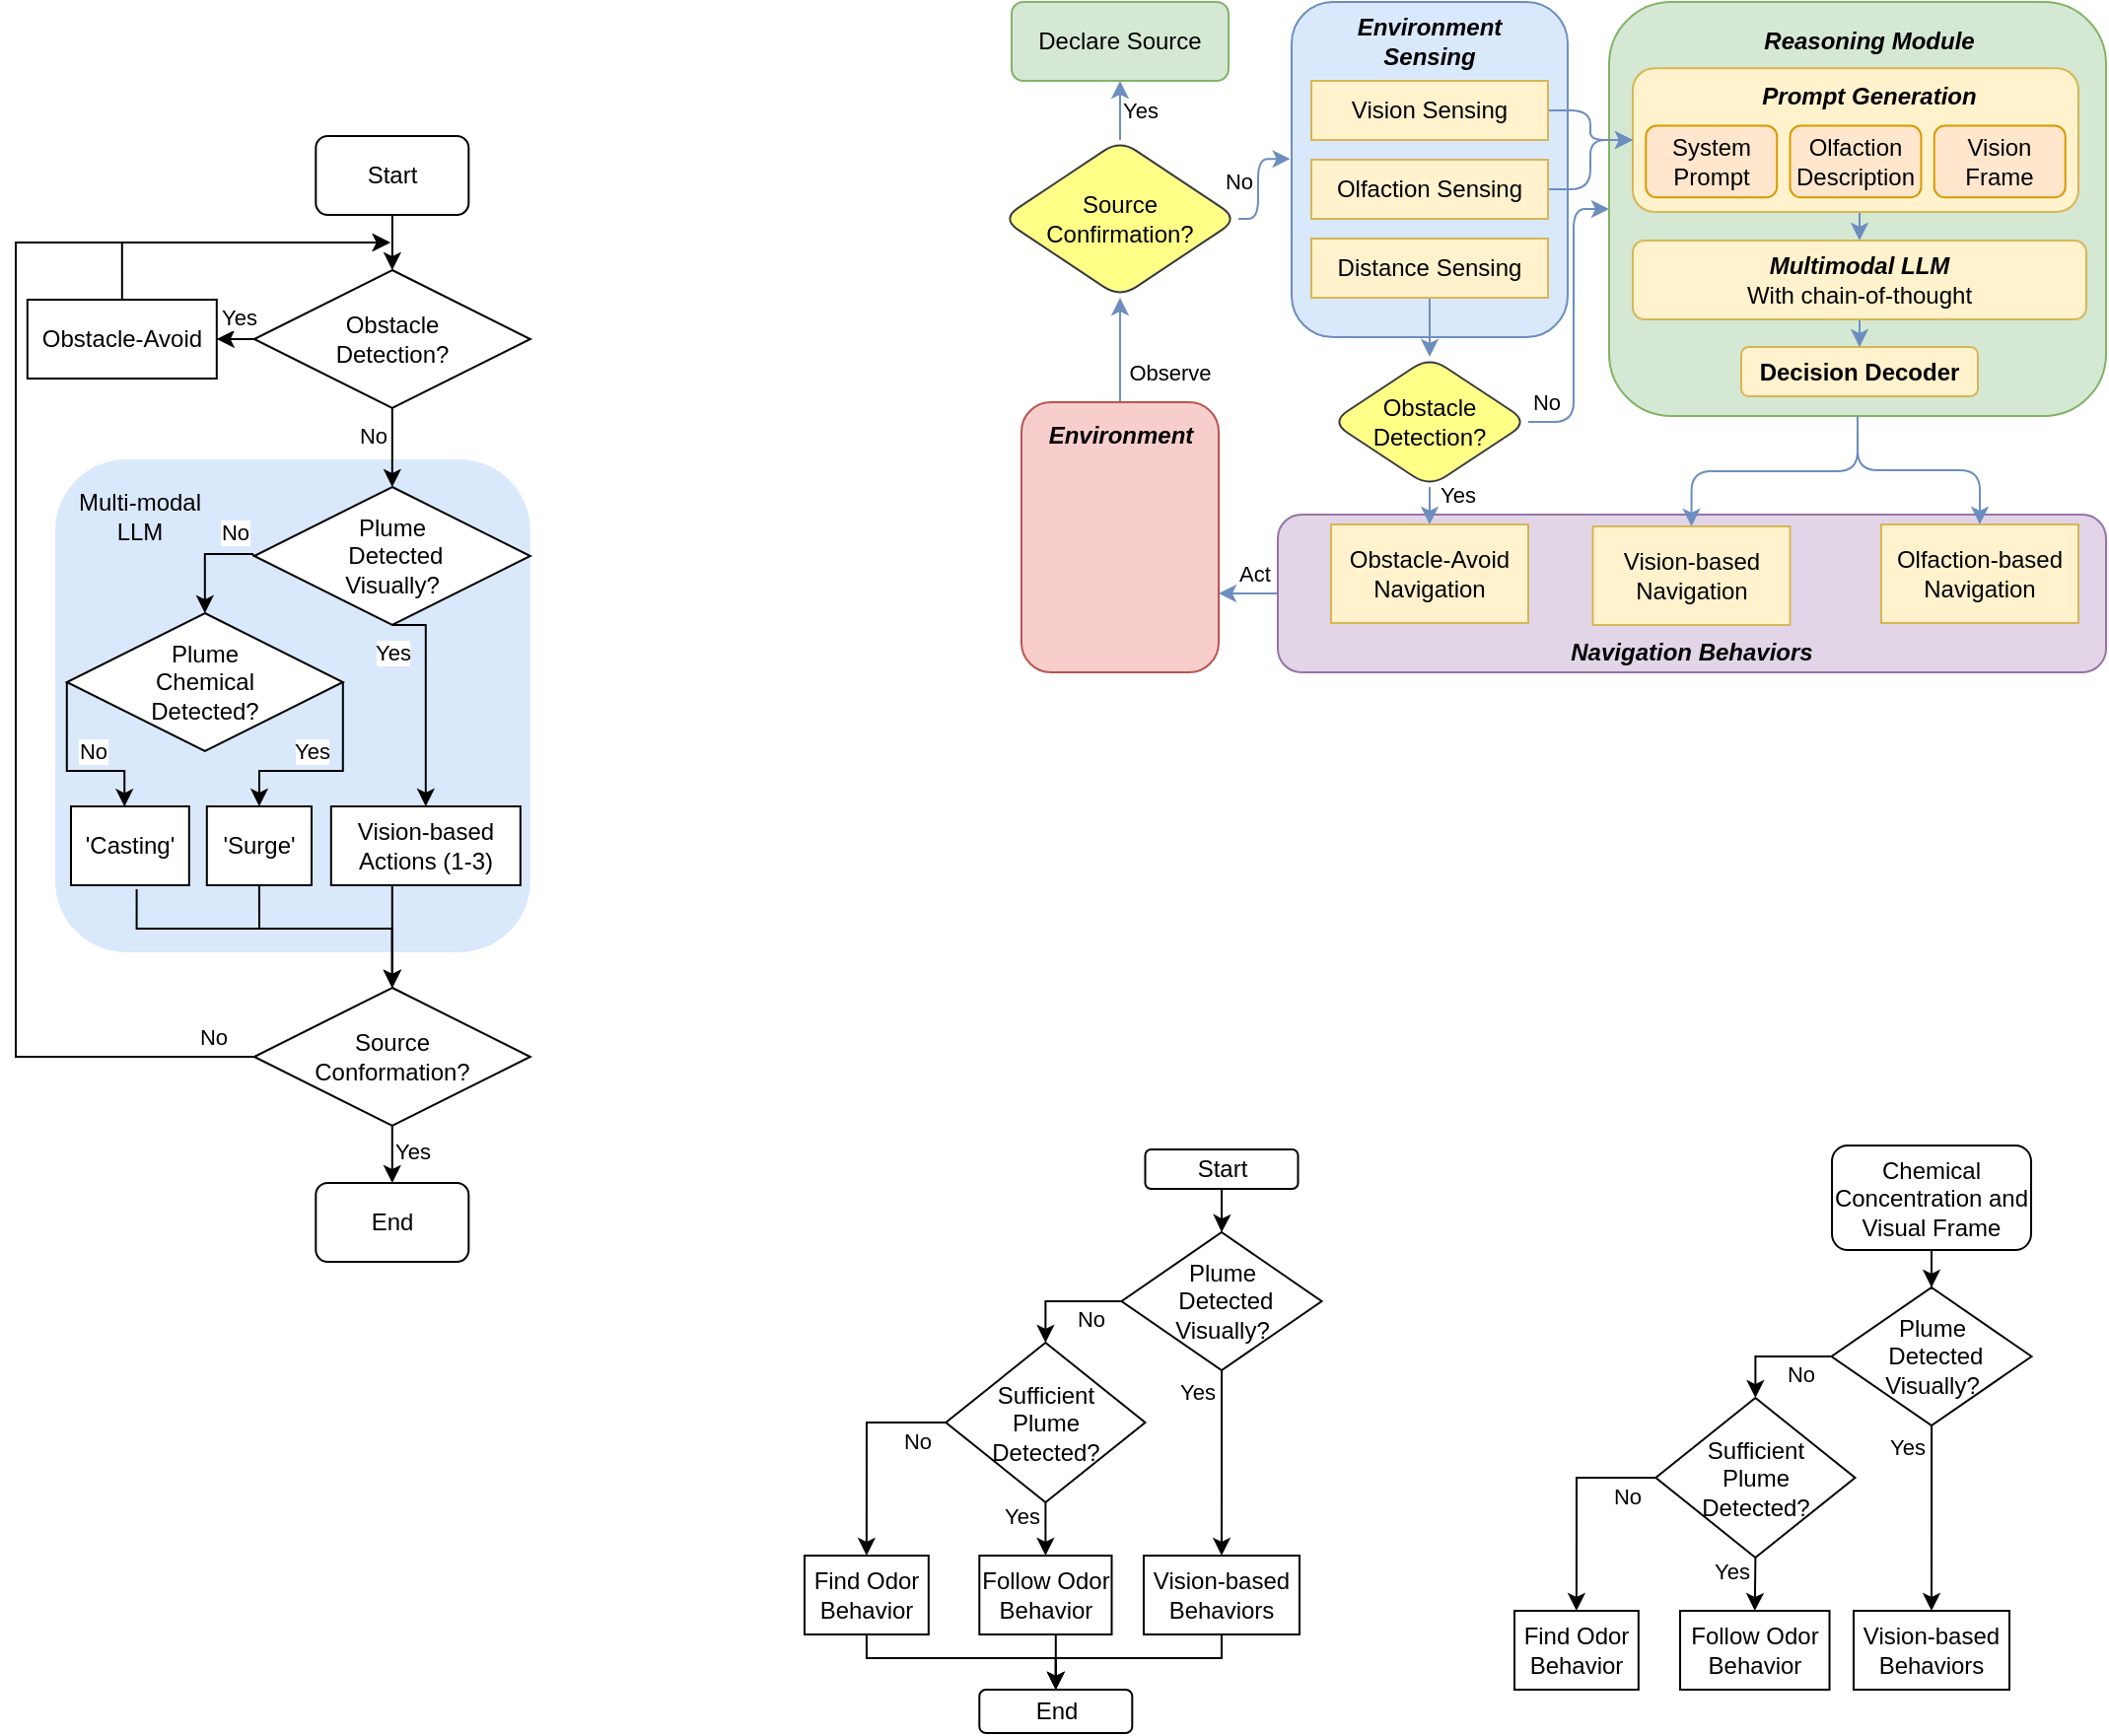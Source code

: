 <mxfile version="24.8.6">
  <diagram name="Page-1" id="6zGvOi3wNpnGUGQqcl95">
    <mxGraphModel dx="731" dy="2801" grid="1" gridSize="10" guides="1" tooltips="1" connect="1" arrows="1" fold="1" page="1" pageScale="1" pageWidth="1920" pageHeight="1200" math="0" shadow="0">
      <root>
        <mxCell id="0" />
        <mxCell id="1" parent="0" />
        <mxCell id="hn_gfa2BVQ2jHDe-1uTE-12" value="" style="rounded=1;whiteSpace=wrap;html=1;fillColor=#d5e8d4;strokeColor=#82b366;" parent="1" vertex="1">
          <mxGeometry x="1028" y="-2320" width="252" height="210" as="geometry" />
        </mxCell>
        <mxCell id="uL5L442wFs0M8TUxu72s-83" style="edgeStyle=orthogonalEdgeStyle;rounded=0;orthogonalLoop=1;jettySize=auto;html=1;fillColor=#dae8fc;strokeColor=#6c8ebf;" parent="1" source="uL5L442wFs0M8TUxu72s-75" edge="1">
          <mxGeometry relative="1" as="geometry">
            <Array as="points">
              <mxPoint x="830" y="-2020" />
            </Array>
            <mxPoint x="830" y="-2020" as="targetPoint" />
          </mxGeometry>
        </mxCell>
        <mxCell id="hn_gfa2BVQ2jHDe-1uTE-17" value="Act" style="edgeLabel;html=1;align=center;verticalAlign=middle;resizable=0;points=[];" parent="uL5L442wFs0M8TUxu72s-83" vertex="1" connectable="0">
          <mxGeometry x="-0.207" relative="1" as="geometry">
            <mxPoint y="-10" as="offset" />
          </mxGeometry>
        </mxCell>
        <mxCell id="uL5L442wFs0M8TUxu72s-75" value="" style="rounded=1;whiteSpace=wrap;html=1;fillColor=#e1d5e7;strokeColor=#9673a6;" parent="1" vertex="1">
          <mxGeometry x="860" y="-2060" width="420" height="80" as="geometry" />
        </mxCell>
        <mxCell id="uL5L442wFs0M8TUxu72s-1" value="" style="rounded=1;whiteSpace=wrap;html=1;fillColor=#dae8fc;strokeColor=none;" parent="1" vertex="1">
          <mxGeometry x="240" y="-2088" width="240.91" height="250" as="geometry" />
        </mxCell>
        <mxCell id="uL5L442wFs0M8TUxu72s-2" style="edgeStyle=orthogonalEdgeStyle;rounded=0;orthogonalLoop=1;jettySize=auto;html=1;entryX=0.5;entryY=0;entryDx=0;entryDy=0;" parent="1" source="uL5L442wFs0M8TUxu72s-3" target="uL5L442wFs0M8TUxu72s-8" edge="1">
          <mxGeometry relative="1" as="geometry">
            <mxPoint x="410.91" y="-2250" as="targetPoint" />
          </mxGeometry>
        </mxCell>
        <mxCell id="uL5L442wFs0M8TUxu72s-3" value="Start" style="rounded=1;whiteSpace=wrap;html=1;fontSize=12;glass=0;strokeWidth=1;shadow=0;" parent="1" vertex="1">
          <mxGeometry x="372.16" y="-2252" width="77.5" height="40" as="geometry" />
        </mxCell>
        <mxCell id="uL5L442wFs0M8TUxu72s-4" style="edgeStyle=orthogonalEdgeStyle;rounded=0;orthogonalLoop=1;jettySize=auto;html=1;entryX=0.5;entryY=0;entryDx=0;entryDy=0;" parent="1" source="uL5L442wFs0M8TUxu72s-8" target="uL5L442wFs0M8TUxu72s-13" edge="1">
          <mxGeometry relative="1" as="geometry" />
        </mxCell>
        <mxCell id="uL5L442wFs0M8TUxu72s-5" value="No" style="edgeLabel;html=1;align=center;verticalAlign=middle;resizable=0;points=[];" parent="uL5L442wFs0M8TUxu72s-4" vertex="1" connectable="0">
          <mxGeometry x="-0.225" y="-1" relative="1" as="geometry">
            <mxPoint x="-9" y="-2" as="offset" />
          </mxGeometry>
        </mxCell>
        <mxCell id="uL5L442wFs0M8TUxu72s-6" style="edgeStyle=orthogonalEdgeStyle;rounded=0;orthogonalLoop=1;jettySize=auto;html=1;entryX=1;entryY=0.5;entryDx=0;entryDy=0;" parent="1" source="uL5L442wFs0M8TUxu72s-8" target="uL5L442wFs0M8TUxu72s-24" edge="1">
          <mxGeometry relative="1" as="geometry" />
        </mxCell>
        <mxCell id="uL5L442wFs0M8TUxu72s-7" value="Yes" style="edgeLabel;html=1;align=center;verticalAlign=middle;resizable=0;points=[];" parent="uL5L442wFs0M8TUxu72s-6" vertex="1" connectable="0">
          <mxGeometry x="0.013" relative="1" as="geometry">
            <mxPoint x="1" y="-11" as="offset" />
          </mxGeometry>
        </mxCell>
        <mxCell id="uL5L442wFs0M8TUxu72s-8" value="Obstacle &lt;br&gt;Detection?" style="rhombus;whiteSpace=wrap;html=1;" parent="1" vertex="1">
          <mxGeometry x="340.91" y="-2184" width="140" height="70" as="geometry" />
        </mxCell>
        <mxCell id="uL5L442wFs0M8TUxu72s-9" style="edgeStyle=orthogonalEdgeStyle;rounded=0;orthogonalLoop=1;jettySize=auto;html=1;entryX=0.5;entryY=0;entryDx=0;entryDy=0;" parent="1" source="uL5L442wFs0M8TUxu72s-13" target="uL5L442wFs0M8TUxu72s-17" edge="1">
          <mxGeometry relative="1" as="geometry">
            <Array as="points">
              <mxPoint x="340" y="-2039" />
              <mxPoint x="316" y="-2040" />
            </Array>
          </mxGeometry>
        </mxCell>
        <mxCell id="uL5L442wFs0M8TUxu72s-10" value="No" style="edgeLabel;html=1;align=center;verticalAlign=middle;resizable=0;points=[];" parent="uL5L442wFs0M8TUxu72s-9" vertex="1" connectable="0">
          <mxGeometry x="-0.124" y="2" relative="1" as="geometry">
            <mxPoint x="13" y="-13" as="offset" />
          </mxGeometry>
        </mxCell>
        <mxCell id="uL5L442wFs0M8TUxu72s-11" style="edgeStyle=orthogonalEdgeStyle;rounded=0;orthogonalLoop=1;jettySize=auto;html=1;entryX=0.5;entryY=0;entryDx=0;entryDy=0;exitX=0.5;exitY=1;exitDx=0;exitDy=0;" parent="1" source="uL5L442wFs0M8TUxu72s-13" target="uL5L442wFs0M8TUxu72s-26" edge="1">
          <mxGeometry relative="1" as="geometry">
            <Array as="points">
              <mxPoint x="428" y="-2004" />
            </Array>
          </mxGeometry>
        </mxCell>
        <mxCell id="uL5L442wFs0M8TUxu72s-12" value="Yes" style="edgeLabel;html=1;align=center;verticalAlign=middle;resizable=0;points=[];" parent="uL5L442wFs0M8TUxu72s-11" vertex="1" connectable="0">
          <mxGeometry x="-0.42" y="6" relative="1" as="geometry">
            <mxPoint x="-23" y="-1" as="offset" />
          </mxGeometry>
        </mxCell>
        <mxCell id="uL5L442wFs0M8TUxu72s-13" value="Plume&lt;br&gt;&amp;nbsp;Detected&lt;br&gt;Visually?" style="rhombus;whiteSpace=wrap;html=1;" parent="1" vertex="1">
          <mxGeometry x="340.91" y="-2074" width="140" height="70" as="geometry" />
        </mxCell>
        <mxCell id="uL5L442wFs0M8TUxu72s-14" value="Yes" style="edgeStyle=orthogonalEdgeStyle;rounded=0;orthogonalLoop=1;jettySize=auto;html=1;entryX=0.5;entryY=0;entryDx=0;entryDy=0;exitX=1;exitY=0.5;exitDx=0;exitDy=0;" parent="1" source="uL5L442wFs0M8TUxu72s-17" target="uL5L442wFs0M8TUxu72s-28" edge="1">
          <mxGeometry x="0.155" y="-10" relative="1" as="geometry">
            <mxPoint as="offset" />
            <Array as="points">
              <mxPoint x="386" y="-1930" />
              <mxPoint x="344" y="-1930" />
            </Array>
          </mxGeometry>
        </mxCell>
        <mxCell id="uL5L442wFs0M8TUxu72s-17" value="Plume &lt;br&gt;Chemical&lt;br&gt;Detected?" style="rhombus;whiteSpace=wrap;html=1;" parent="1" vertex="1">
          <mxGeometry x="245.91" y="-2010" width="140" height="70" as="geometry" />
        </mxCell>
        <mxCell id="uL5L442wFs0M8TUxu72s-18" style="edgeStyle=orthogonalEdgeStyle;rounded=0;orthogonalLoop=1;jettySize=auto;html=1;entryX=0.5;entryY=0;entryDx=0;entryDy=0;" parent="1" source="uL5L442wFs0M8TUxu72s-22" target="uL5L442wFs0M8TUxu72s-31" edge="1">
          <mxGeometry relative="1" as="geometry">
            <mxPoint x="660.91" y="-1900" as="targetPoint" />
          </mxGeometry>
        </mxCell>
        <mxCell id="uL5L442wFs0M8TUxu72s-19" value="Yes" style="edgeLabel;html=1;align=center;verticalAlign=middle;resizable=0;points=[];" parent="uL5L442wFs0M8TUxu72s-18" vertex="1" connectable="0">
          <mxGeometry x="-0.344" relative="1" as="geometry">
            <mxPoint x="10" y="-4" as="offset" />
          </mxGeometry>
        </mxCell>
        <mxCell id="uL5L442wFs0M8TUxu72s-20" style="edgeStyle=orthogonalEdgeStyle;rounded=0;orthogonalLoop=1;jettySize=auto;html=1;exitX=0;exitY=0.5;exitDx=0;exitDy=0;" parent="1" source="uL5L442wFs0M8TUxu72s-22" edge="1">
          <mxGeometry relative="1" as="geometry">
            <Array as="points">
              <mxPoint x="220" y="-1785" />
              <mxPoint x="220" y="-2198" />
            </Array>
            <mxPoint x="250.91" y="-1785" as="sourcePoint" />
            <mxPoint x="409.91" y="-2198" as="targetPoint" />
          </mxGeometry>
        </mxCell>
        <mxCell id="uL5L442wFs0M8TUxu72s-21" value="No" style="edgeLabel;html=1;align=center;verticalAlign=middle;resizable=0;points=[];" parent="uL5L442wFs0M8TUxu72s-20" vertex="1" connectable="0">
          <mxGeometry x="-0.923" relative="1" as="geometry">
            <mxPoint x="7" y="-10" as="offset" />
          </mxGeometry>
        </mxCell>
        <mxCell id="uL5L442wFs0M8TUxu72s-22" value="Source&lt;br&gt;Conformation?" style="rhombus;whiteSpace=wrap;html=1;" parent="1" vertex="1">
          <mxGeometry x="340.91" y="-1820" width="140" height="70" as="geometry" />
        </mxCell>
        <mxCell id="uL5L442wFs0M8TUxu72s-23" style="edgeStyle=orthogonalEdgeStyle;rounded=0;orthogonalLoop=1;jettySize=auto;html=1;exitX=0.5;exitY=0;exitDx=0;exitDy=0;" parent="1" source="uL5L442wFs0M8TUxu72s-24" edge="1">
          <mxGeometry relative="1" as="geometry">
            <mxPoint x="409.91" y="-2198" as="targetPoint" />
            <Array as="points">
              <mxPoint x="274" y="-2198" />
            </Array>
            <mxPoint x="279.91" y="-2169" as="sourcePoint" />
          </mxGeometry>
        </mxCell>
        <mxCell id="uL5L442wFs0M8TUxu72s-24" value="Obstacle-Avoid" style="rounded=0;whiteSpace=wrap;html=1;" parent="1" vertex="1">
          <mxGeometry x="225.91" y="-2169" width="96" height="40" as="geometry" />
        </mxCell>
        <mxCell id="uL5L442wFs0M8TUxu72s-25" style="edgeStyle=orthogonalEdgeStyle;rounded=0;orthogonalLoop=1;jettySize=auto;html=1;exitX=0.5;exitY=1;exitDx=0;exitDy=0;entryX=0.5;entryY=0;entryDx=0;entryDy=0;" parent="1" source="uL5L442wFs0M8TUxu72s-26" target="uL5L442wFs0M8TUxu72s-22" edge="1">
          <mxGeometry relative="1" as="geometry">
            <Array as="points">
              <mxPoint x="410.91" y="-1850" />
              <mxPoint x="410.91" y="-1850" />
            </Array>
          </mxGeometry>
        </mxCell>
        <mxCell id="uL5L442wFs0M8TUxu72s-26" value="Vision-based Actions (1-3)" style="rounded=0;whiteSpace=wrap;html=1;" parent="1" vertex="1">
          <mxGeometry x="379.91" y="-1912" width="96" height="40" as="geometry" />
        </mxCell>
        <mxCell id="uL5L442wFs0M8TUxu72s-27" style="edgeStyle=orthogonalEdgeStyle;rounded=0;orthogonalLoop=1;jettySize=auto;html=1;entryX=0.5;entryY=0;entryDx=0;entryDy=0;exitX=0.5;exitY=1;exitDx=0;exitDy=0;" parent="1" source="uL5L442wFs0M8TUxu72s-28" target="uL5L442wFs0M8TUxu72s-22" edge="1">
          <mxGeometry relative="1" as="geometry">
            <Array as="points">
              <mxPoint x="344" y="-1850" />
              <mxPoint x="411" y="-1850" />
            </Array>
          </mxGeometry>
        </mxCell>
        <mxCell id="uL5L442wFs0M8TUxu72s-28" value="&#39;Surge&#39;" style="rounded=0;whiteSpace=wrap;html=1;" parent="1" vertex="1">
          <mxGeometry x="316.91" y="-1912" width="53.09" height="40" as="geometry" />
        </mxCell>
        <mxCell id="uL5L442wFs0M8TUxu72s-31" value="End" style="rounded=1;whiteSpace=wrap;html=1;fontSize=12;glass=0;strokeWidth=1;shadow=0;" parent="1" vertex="1">
          <mxGeometry x="372.16" y="-1721" width="77.5" height="40" as="geometry" />
        </mxCell>
        <mxCell id="uL5L442wFs0M8TUxu72s-32" value="Multi-modal&lt;div&gt;LLM&lt;/div&gt;" style="text;html=1;align=center;verticalAlign=middle;whiteSpace=wrap;rounded=0;" parent="1" vertex="1">
          <mxGeometry x="248" y="-2074" width="70" height="30" as="geometry" />
        </mxCell>
        <mxCell id="uL5L442wFs0M8TUxu72s-69" style="edgeStyle=orthogonalEdgeStyle;rounded=0;orthogonalLoop=1;jettySize=auto;html=1;entryX=0.5;entryY=1;entryDx=0;entryDy=0;fillColor=#dae8fc;strokeColor=#6c8ebf;" parent="1" source="uL5L442wFs0M8TUxu72s-33" target="uL5L442wFs0M8TUxu72s-68" edge="1">
          <mxGeometry relative="1" as="geometry" />
        </mxCell>
        <mxCell id="uL5L442wFs0M8TUxu72s-79" value="Observe" style="edgeLabel;html=1;align=center;verticalAlign=middle;resizable=0;points=[];" parent="uL5L442wFs0M8TUxu72s-69" vertex="1" connectable="0">
          <mxGeometry x="-0.149" y="-2" relative="1" as="geometry">
            <mxPoint x="23" y="7" as="offset" />
          </mxGeometry>
        </mxCell>
        <mxCell id="uL5L442wFs0M8TUxu72s-33" value="" style="rounded=1;whiteSpace=wrap;html=1;fillColor=#f8cecc;strokeColor=#b85450;fontStyle=1" parent="1" vertex="1">
          <mxGeometry x="730" y="-2117" width="100" height="137" as="geometry" />
        </mxCell>
        <mxCell id="uL5L442wFs0M8TUxu72s-47" style="edgeStyle=orthogonalEdgeStyle;rounded=0;orthogonalLoop=1;jettySize=auto;html=1;exitX=0.5;exitY=1;exitDx=0;exitDy=0;entryX=0.5;entryY=0;entryDx=0;entryDy=0;fillColor=#dae8fc;strokeColor=#6c8ebf;" parent="1" source="uL5L442wFs0M8TUxu72s-41" target="uL5L442wFs0M8TUxu72s-43" edge="1">
          <mxGeometry relative="1" as="geometry" />
        </mxCell>
        <mxCell id="uL5L442wFs0M8TUxu72s-72" value="Yes" style="edgeLabel;html=1;align=center;verticalAlign=middle;resizable=0;points=[];" parent="uL5L442wFs0M8TUxu72s-47" vertex="1" connectable="0">
          <mxGeometry x="-0.156" relative="1" as="geometry">
            <mxPoint x="14" y="-4" as="offset" />
          </mxGeometry>
        </mxCell>
        <mxCell id="uL5L442wFs0M8TUxu72s-73" style="edgeStyle=orthogonalEdgeStyle;rounded=1;orthogonalLoop=1;jettySize=auto;html=1;exitX=1;exitY=0.5;exitDx=0;exitDy=0;curved=0;fillColor=#dae8fc;strokeColor=#6c8ebf;entryX=0;entryY=0.5;entryDx=0;entryDy=0;" parent="1" source="uL5L442wFs0M8TUxu72s-41" target="hn_gfa2BVQ2jHDe-1uTE-12" edge="1">
          <mxGeometry relative="1" as="geometry">
            <mxPoint x="1070" y="-2070" as="sourcePoint" />
            <Array as="points">
              <mxPoint x="1010" y="-2107" />
              <mxPoint x="1010" y="-2215" />
            </Array>
            <mxPoint x="1020" y="-2130" as="targetPoint" />
          </mxGeometry>
        </mxCell>
        <mxCell id="uL5L442wFs0M8TUxu72s-74" value="No" style="edgeLabel;html=1;align=center;verticalAlign=middle;resizable=0;points=[];" parent="uL5L442wFs0M8TUxu72s-73" vertex="1" connectable="0">
          <mxGeometry x="-0.804" relative="1" as="geometry">
            <mxPoint x="-6" y="-10" as="offset" />
          </mxGeometry>
        </mxCell>
        <mxCell id="uL5L442wFs0M8TUxu72s-41" value="Obstacle&lt;div&gt;Detection?&lt;/div&gt;" style="rhombus;whiteSpace=wrap;html=1;fillColor=#ffff88;strokeColor=#36393d;rounded=1;" parent="1" vertex="1">
          <mxGeometry x="887" y="-2140" width="100" height="66" as="geometry" />
        </mxCell>
        <mxCell id="uL5L442wFs0M8TUxu72s-43" value="Obstacle-Avoid&lt;div&gt;Navigation&lt;/div&gt;" style="rounded=0;whiteSpace=wrap;html=1;fillColor=#fff2cc;strokeColor=#d6b656;" parent="1" vertex="1">
          <mxGeometry x="887" y="-2055" width="100" height="50" as="geometry" />
        </mxCell>
        <mxCell id="uL5L442wFs0M8TUxu72s-57" style="edgeStyle=orthogonalEdgeStyle;rounded=0;orthogonalLoop=1;jettySize=auto;html=1;entryX=0.5;entryY=0;entryDx=0;entryDy=0;fillColor=#dae8fc;strokeColor=#6c8ebf;exitX=0.5;exitY=1;exitDx=0;exitDy=0;" parent="1" source="hn_gfa2BVQ2jHDe-1uTE-5" target="uL5L442wFs0M8TUxu72s-55" edge="1">
          <mxGeometry relative="1" as="geometry">
            <mxPoint x="1116" y="-2235" as="sourcePoint" />
          </mxGeometry>
        </mxCell>
        <mxCell id="hn_gfa2BVQ2jHDe-1uTE-15" style="edgeStyle=orthogonalEdgeStyle;rounded=0;orthogonalLoop=1;jettySize=auto;html=1;entryX=0.5;entryY=0;entryDx=0;entryDy=0;fillColor=#dae8fc;strokeColor=#6c8ebf;" parent="1" source="uL5L442wFs0M8TUxu72s-55" target="uL5L442wFs0M8TUxu72s-58" edge="1">
          <mxGeometry relative="1" as="geometry" />
        </mxCell>
        <mxCell id="uL5L442wFs0M8TUxu72s-55" value="&lt;b&gt;&lt;i&gt;Multimodal LLM&lt;/i&gt;&lt;/b&gt;&lt;div&gt;With chain-of-thought&lt;/div&gt;" style="rounded=1;whiteSpace=wrap;html=1;fillColor=#fff2cc;strokeColor=#d6b656;" parent="1" vertex="1">
          <mxGeometry x="1040" y="-2199" width="230" height="40" as="geometry" />
        </mxCell>
        <mxCell id="uL5L442wFs0M8TUxu72s-88" style="edgeStyle=orthogonalEdgeStyle;rounded=1;orthogonalLoop=1;jettySize=auto;html=1;entryX=0.5;entryY=0;entryDx=0;entryDy=0;fillColor=#dae8fc;strokeColor=#6c8ebf;exitX=0.5;exitY=1;exitDx=0;exitDy=0;curved=0;" parent="1" source="hn_gfa2BVQ2jHDe-1uTE-12" target="uL5L442wFs0M8TUxu72s-62" edge="1">
          <mxGeometry relative="1" as="geometry">
            <Array as="points" />
            <mxPoint x="1200" y="-2100" as="sourcePoint" />
          </mxGeometry>
        </mxCell>
        <mxCell id="hn_gfa2BVQ2jHDe-1uTE-9" style="edgeStyle=orthogonalEdgeStyle;rounded=1;orthogonalLoop=1;jettySize=auto;html=1;entryX=0.5;entryY=0;entryDx=0;entryDy=0;fillColor=#dae8fc;strokeColor=#6c8ebf;exitX=0.5;exitY=1;exitDx=0;exitDy=0;curved=0;" parent="1" source="hn_gfa2BVQ2jHDe-1uTE-12" target="uL5L442wFs0M8TUxu72s-61" edge="1">
          <mxGeometry relative="1" as="geometry">
            <mxPoint x="1230" y="-2080" as="sourcePoint" />
          </mxGeometry>
        </mxCell>
        <mxCell id="uL5L442wFs0M8TUxu72s-58" value="Decision Decoder" style="rounded=1;whiteSpace=wrap;html=1;fontStyle=1;fillColor=#fff2cc;strokeColor=#d6b656;" parent="1" vertex="1">
          <mxGeometry x="1095" y="-2145" width="120" height="25" as="geometry" />
        </mxCell>
        <mxCell id="uL5L442wFs0M8TUxu72s-61" value="Vision-based&lt;div&gt;Navigation&lt;/div&gt;" style="rounded=0;whiteSpace=wrap;html=1;fillColor=#fff2cc;strokeColor=#d6b656;" parent="1" vertex="1">
          <mxGeometry x="1019.76" y="-2054" width="100" height="50" as="geometry" />
        </mxCell>
        <mxCell id="uL5L442wFs0M8TUxu72s-62" value="Olfaction-based&lt;div&gt;Navigation&lt;/div&gt;" style="rounded=0;whiteSpace=wrap;html=1;fillColor=#fff2cc;strokeColor=#d6b656;" parent="1" vertex="1">
          <mxGeometry x="1166" y="-2055" width="100" height="50" as="geometry" />
        </mxCell>
        <mxCell id="hn_gfa2BVQ2jHDe-1uTE-26" value="" style="edgeStyle=orthogonalEdgeStyle;rounded=0;orthogonalLoop=1;jettySize=auto;html=1;fillColor=#dae8fc;strokeColor=#6c8ebf;" parent="1" source="uL5L442wFs0M8TUxu72s-68" target="uL5L442wFs0M8TUxu72s-80" edge="1">
          <mxGeometry relative="1" as="geometry" />
        </mxCell>
        <mxCell id="hn_gfa2BVQ2jHDe-1uTE-27" value="Yes" style="edgeLabel;html=1;align=center;verticalAlign=middle;resizable=0;points=[];" parent="hn_gfa2BVQ2jHDe-1uTE-26" vertex="1" connectable="0">
          <mxGeometry x="-0.301" y="-1" relative="1" as="geometry">
            <mxPoint x="9" y="2" as="offset" />
          </mxGeometry>
        </mxCell>
        <mxCell id="hn_gfa2BVQ2jHDe-1uTE-29" value="" style="edgeStyle=orthogonalEdgeStyle;rounded=1;orthogonalLoop=1;jettySize=auto;html=1;entryX=-0.005;entryY=0.468;entryDx=0;entryDy=0;entryPerimeter=0;curved=0;fillColor=#dae8fc;strokeColor=#6c8ebf;" parent="1" source="uL5L442wFs0M8TUxu72s-68" target="uL5L442wFs0M8TUxu72s-34" edge="1">
          <mxGeometry relative="1" as="geometry">
            <Array as="points">
              <mxPoint x="850" y="-2210" />
              <mxPoint x="850" y="-2240" />
            </Array>
          </mxGeometry>
        </mxCell>
        <mxCell id="hn_gfa2BVQ2jHDe-1uTE-30" value="No" style="edgeLabel;html=1;align=center;verticalAlign=middle;resizable=0;points=[];" parent="hn_gfa2BVQ2jHDe-1uTE-29" vertex="1" connectable="0">
          <mxGeometry x="0.042" y="-1" relative="1" as="geometry">
            <mxPoint x="-11" as="offset" />
          </mxGeometry>
        </mxCell>
        <mxCell id="uL5L442wFs0M8TUxu72s-68" value="Source&lt;div&gt;Confirmation?&lt;/div&gt;" style="rhombus;whiteSpace=wrap;html=1;fillColor=#ffff88;strokeColor=#36393d;rounded=1;" parent="1" vertex="1">
          <mxGeometry x="720" y="-2250" width="120" height="80" as="geometry" />
        </mxCell>
        <mxCell id="uL5L442wFs0M8TUxu72s-76" value="Navigation&amp;nbsp;&lt;span style=&quot;background-color: initial;&quot;&gt;Behaviors&lt;/span&gt;" style="text;html=1;align=center;verticalAlign=middle;whiteSpace=wrap;rounded=0;fontStyle=3" parent="1" vertex="1">
          <mxGeometry x="999.76" y="-2010" width="140" height="40" as="geometry" />
        </mxCell>
        <mxCell id="uL5L442wFs0M8TUxu72s-80" value="Declare Source" style="rounded=1;whiteSpace=wrap;html=1;fillColor=#d5e8d4;strokeColor=#82b366;" parent="1" vertex="1">
          <mxGeometry x="725" y="-2320" width="110" height="40" as="geometry" />
        </mxCell>
        <mxCell id="uL5L442wFs0M8TUxu72s-99" value="Environment" style="text;html=1;align=center;verticalAlign=middle;whiteSpace=wrap;rounded=0;fontStyle=3" parent="1" vertex="1">
          <mxGeometry x="737.5" y="-2120" width="85" height="40" as="geometry" />
        </mxCell>
        <mxCell id="hn_gfa2BVQ2jHDe-1uTE-16" value="Reasoning Module" style="text;html=1;align=center;verticalAlign=middle;whiteSpace=wrap;rounded=0;fontStyle=3" parent="1" vertex="1">
          <mxGeometry x="1100" y="-2320" width="120" height="40" as="geometry" />
        </mxCell>
        <mxCell id="hn_gfa2BVQ2jHDe-1uTE-5" value="" style="rounded=1;whiteSpace=wrap;html=1;fillColor=#fff2cc;strokeColor=#d6b656;" parent="1" vertex="1">
          <mxGeometry x="1040" y="-2286.36" width="226.0" height="72.8" as="geometry" />
        </mxCell>
        <mxCell id="hn_gfa2BVQ2jHDe-1uTE-2" value="System Prompt" style="rounded=1;whiteSpace=wrap;html=1;fillColor=#ffe6cc;strokeColor=#d79b00;" parent="1" vertex="1">
          <mxGeometry x="1046.647" y="-2257.24" width="66.471" height="36.4" as="geometry" />
        </mxCell>
        <mxCell id="hn_gfa2BVQ2jHDe-1uTE-3" value="Olfaction Description" style="rounded=1;whiteSpace=wrap;html=1;fillColor=#ffe6cc;strokeColor=#d79b00;" parent="1" vertex="1">
          <mxGeometry x="1119.765" y="-2257.24" width="66.471" height="36.4" as="geometry" />
        </mxCell>
        <mxCell id="hn_gfa2BVQ2jHDe-1uTE-4" value="Vision Frame" style="rounded=1;whiteSpace=wrap;html=1;fillColor=#ffe6cc;strokeColor=#d79b00;" parent="1" vertex="1">
          <mxGeometry x="1192.882" y="-2257.24" width="66.471" height="36.4" as="geometry" />
        </mxCell>
        <mxCell id="hn_gfa2BVQ2jHDe-1uTE-6" value="Prompt Generation" style="text;html=1;align=center;verticalAlign=middle;whiteSpace=wrap;rounded=0;fontStyle=3" parent="1" vertex="1">
          <mxGeometry x="1086.529" y="-2290" width="146.235" height="36.4" as="geometry" />
        </mxCell>
        <mxCell id="uL5L442wFs0M8TUxu72s-34" value="" style="rounded=1;whiteSpace=wrap;html=1;fillColor=#dae8fc;strokeColor=#6c8ebf;" parent="1" vertex="1">
          <mxGeometry x="867" y="-2320" width="140" height="170" as="geometry" />
        </mxCell>
        <mxCell id="uL5L442wFs0M8TUxu72s-37" value="Environment&lt;div&gt;Sensing&lt;/div&gt;" style="text;html=1;align=center;verticalAlign=middle;whiteSpace=wrap;rounded=0;fontStyle=3" parent="1" vertex="1">
          <mxGeometry x="877" y="-2320" width="120" height="40" as="geometry" />
        </mxCell>
        <mxCell id="uL5L442wFs0M8TUxu72s-53" style="edgeStyle=orthogonalEdgeStyle;rounded=1;orthogonalLoop=1;jettySize=auto;html=1;fillColor=#dae8fc;strokeColor=#6c8ebf;entryX=0;entryY=0.5;entryDx=0;entryDy=0;curved=0;" parent="1" source="uL5L442wFs0M8TUxu72s-38" target="hn_gfa2BVQ2jHDe-1uTE-5" edge="1">
          <mxGeometry relative="1" as="geometry">
            <mxPoint x="1037" y="-2260" as="targetPoint" />
          </mxGeometry>
        </mxCell>
        <mxCell id="uL5L442wFs0M8TUxu72s-38" value="Vision Sensing" style="rounded=0;whiteSpace=wrap;html=1;fillColor=#fff2cc;strokeColor=#d6b656;" parent="1" vertex="1">
          <mxGeometry x="877" y="-2280" width="120" height="30" as="geometry" />
        </mxCell>
        <mxCell id="uL5L442wFs0M8TUxu72s-54" style="edgeStyle=orthogonalEdgeStyle;rounded=1;orthogonalLoop=1;jettySize=auto;html=1;entryX=0;entryY=0.5;entryDx=0;entryDy=0;fillColor=#dae8fc;strokeColor=#6c8ebf;curved=0;" parent="1" source="uL5L442wFs0M8TUxu72s-39" target="hn_gfa2BVQ2jHDe-1uTE-5" edge="1">
          <mxGeometry relative="1" as="geometry">
            <mxPoint x="1063" y="-2255" as="targetPoint" />
          </mxGeometry>
        </mxCell>
        <mxCell id="uL5L442wFs0M8TUxu72s-39" value="Olfaction Sensing" style="rounded=0;whiteSpace=wrap;html=1;fillColor=#fff2cc;strokeColor=#d6b656;" parent="1" vertex="1">
          <mxGeometry x="877" y="-2240" width="120" height="30" as="geometry" />
        </mxCell>
        <mxCell id="uL5L442wFs0M8TUxu72s-46" style="edgeStyle=orthogonalEdgeStyle;rounded=0;orthogonalLoop=1;jettySize=auto;html=1;exitX=0.5;exitY=1;exitDx=0;exitDy=0;entryX=0.5;entryY=0;entryDx=0;entryDy=0;fillColor=#dae8fc;strokeColor=#6c8ebf;curved=0;" parent="1" source="uL5L442wFs0M8TUxu72s-40" target="uL5L442wFs0M8TUxu72s-41" edge="1">
          <mxGeometry relative="1" as="geometry">
            <Array as="points">
              <mxPoint x="937" y="-2150" />
              <mxPoint x="937" y="-2150" />
            </Array>
          </mxGeometry>
        </mxCell>
        <mxCell id="uL5L442wFs0M8TUxu72s-40" value="Distance Sensing" style="rounded=0;whiteSpace=wrap;html=1;fillColor=#fff2cc;strokeColor=#d6b656;" parent="1" vertex="1">
          <mxGeometry x="877" y="-2200" width="120" height="30" as="geometry" />
        </mxCell>
        <mxCell id="QUDrHv5BSyo5xy4uSFVe-5" style="edgeStyle=orthogonalEdgeStyle;rounded=0;orthogonalLoop=1;jettySize=auto;html=1;entryX=0.5;entryY=0;entryDx=0;entryDy=0;exitX=0.556;exitY=1.05;exitDx=0;exitDy=0;exitPerimeter=0;" parent="1" source="QUDrHv5BSyo5xy4uSFVe-1" target="uL5L442wFs0M8TUxu72s-22" edge="1">
          <mxGeometry relative="1" as="geometry">
            <Array as="points">
              <mxPoint x="281" y="-1850" />
              <mxPoint x="411" y="-1850" />
            </Array>
          </mxGeometry>
        </mxCell>
        <mxCell id="QUDrHv5BSyo5xy4uSFVe-1" value="&#39;Casting&#39;" style="rounded=0;whiteSpace=wrap;html=1;" parent="1" vertex="1">
          <mxGeometry x="248" y="-1912" width="59.91" height="40" as="geometry" />
        </mxCell>
        <mxCell id="QUDrHv5BSyo5xy4uSFVe-3" style="edgeStyle=orthogonalEdgeStyle;rounded=0;orthogonalLoop=1;jettySize=auto;html=1;entryX=0.453;entryY=0.004;entryDx=0;entryDy=0;entryPerimeter=0;exitX=0;exitY=0.5;exitDx=0;exitDy=0;" parent="1" source="uL5L442wFs0M8TUxu72s-17" target="QUDrHv5BSyo5xy4uSFVe-1" edge="1">
          <mxGeometry relative="1" as="geometry">
            <Array as="points">
              <mxPoint x="246" y="-1930" />
              <mxPoint x="275" y="-1930" />
            </Array>
          </mxGeometry>
        </mxCell>
        <mxCell id="QUDrHv5BSyo5xy4uSFVe-4" value="No" style="edgeLabel;html=1;align=center;verticalAlign=middle;resizable=0;points=[];" parent="QUDrHv5BSyo5xy4uSFVe-3" vertex="1" connectable="0">
          <mxGeometry x="0.259" relative="1" as="geometry">
            <mxPoint y="-10" as="offset" />
          </mxGeometry>
        </mxCell>
        <mxCell id="FBccBt7tFnC_Dwte7IGF-34" style="edgeStyle=orthogonalEdgeStyle;rounded=0;orthogonalLoop=1;jettySize=auto;html=1;entryX=0.5;entryY=0;entryDx=0;entryDy=0;" parent="1" source="FBccBt7tFnC_Dwte7IGF-35" target="FBccBt7tFnC_Dwte7IGF-45" edge="1">
          <mxGeometry relative="1" as="geometry">
            <mxPoint x="880.91" y="-1792" as="targetPoint" />
          </mxGeometry>
        </mxCell>
        <mxCell id="FBccBt7tFnC_Dwte7IGF-35" value="Start" style="rounded=1;whiteSpace=wrap;html=1;fontSize=12;glass=0;strokeWidth=1;shadow=0;" parent="1" vertex="1">
          <mxGeometry x="792.75" y="-1738" width="77.5" height="20" as="geometry" />
        </mxCell>
        <mxCell id="SXkO-10vyi6y0WSXljDI-3" style="edgeStyle=orthogonalEdgeStyle;rounded=0;orthogonalLoop=1;jettySize=auto;html=1;entryX=0.5;entryY=0;entryDx=0;entryDy=0;" parent="1" source="FBccBt7tFnC_Dwte7IGF-45" target="FBccBt7tFnC_Dwte7IGF-56" edge="1">
          <mxGeometry relative="1" as="geometry" />
        </mxCell>
        <mxCell id="SXkO-10vyi6y0WSXljDI-10" value="Yes" style="edgeLabel;html=1;align=center;verticalAlign=middle;resizable=0;points=[];" parent="SXkO-10vyi6y0WSXljDI-3" vertex="1" connectable="0">
          <mxGeometry x="-0.601" relative="1" as="geometry">
            <mxPoint x="-13" y="-8" as="offset" />
          </mxGeometry>
        </mxCell>
        <mxCell id="SXkO-10vyi6y0WSXljDI-4" style="edgeStyle=orthogonalEdgeStyle;rounded=0;orthogonalLoop=1;jettySize=auto;html=1;entryX=0.5;entryY=0;entryDx=0;entryDy=0;exitX=0;exitY=0.5;exitDx=0;exitDy=0;" parent="1" source="FBccBt7tFnC_Dwte7IGF-45" target="FBccBt7tFnC_Dwte7IGF-47" edge="1">
          <mxGeometry relative="1" as="geometry" />
        </mxCell>
        <mxCell id="SXkO-10vyi6y0WSXljDI-15" value="No" style="edgeLabel;html=1;align=center;verticalAlign=middle;resizable=0;points=[];" parent="SXkO-10vyi6y0WSXljDI-4" vertex="1" connectable="0">
          <mxGeometry x="-0.47" y="1" relative="1" as="geometry">
            <mxPoint y="8" as="offset" />
          </mxGeometry>
        </mxCell>
        <mxCell id="FBccBt7tFnC_Dwte7IGF-45" value="Plume&lt;br&gt;&amp;nbsp;Detected&lt;br&gt;Visually?" style="rhombus;whiteSpace=wrap;html=1;" parent="1" vertex="1">
          <mxGeometry x="780.75" y="-1696" width="101.5" height="70" as="geometry" />
        </mxCell>
        <mxCell id="SXkO-10vyi6y0WSXljDI-5" style="edgeStyle=orthogonalEdgeStyle;rounded=0;orthogonalLoop=1;jettySize=auto;html=1;exitX=0.5;exitY=1;exitDx=0;exitDy=0;entryX=0.5;entryY=0;entryDx=0;entryDy=0;" parent="1" source="FBccBt7tFnC_Dwte7IGF-47" target="FBccBt7tFnC_Dwte7IGF-58" edge="1">
          <mxGeometry relative="1" as="geometry" />
        </mxCell>
        <mxCell id="SXkO-10vyi6y0WSXljDI-12" value="Yes" style="edgeLabel;html=1;align=center;verticalAlign=middle;resizable=0;points=[];" parent="SXkO-10vyi6y0WSXljDI-5" vertex="1" connectable="0">
          <mxGeometry x="-0.594" y="-2" relative="1" as="geometry">
            <mxPoint x="-10" y="1" as="offset" />
          </mxGeometry>
        </mxCell>
        <mxCell id="SXkO-10vyi6y0WSXljDI-6" style="edgeStyle=orthogonalEdgeStyle;rounded=0;orthogonalLoop=1;jettySize=auto;html=1;exitX=0;exitY=0.5;exitDx=0;exitDy=0;entryX=0.5;entryY=0;entryDx=0;entryDy=0;" parent="1" source="FBccBt7tFnC_Dwte7IGF-47" target="FBccBt7tFnC_Dwte7IGF-62" edge="1">
          <mxGeometry relative="1" as="geometry" />
        </mxCell>
        <mxCell id="SXkO-10vyi6y0WSXljDI-14" value="No" style="edgeLabel;html=1;align=center;verticalAlign=middle;resizable=0;points=[];" parent="SXkO-10vyi6y0WSXljDI-6" vertex="1" connectable="0">
          <mxGeometry x="-0.435" y="2" relative="1" as="geometry">
            <mxPoint x="16" y="7" as="offset" />
          </mxGeometry>
        </mxCell>
        <mxCell id="FBccBt7tFnC_Dwte7IGF-47" value="Sufficient&lt;div&gt;Plume&lt;br&gt;Detected?&lt;/div&gt;" style="rhombus;whiteSpace=wrap;html=1;" parent="1" vertex="1">
          <mxGeometry x="691.66" y="-1640" width="101.09" height="81" as="geometry" />
        </mxCell>
        <mxCell id="SXkO-10vyi6y0WSXljDI-8" style="edgeStyle=orthogonalEdgeStyle;rounded=0;orthogonalLoop=1;jettySize=auto;html=1;exitX=0.5;exitY=1;exitDx=0;exitDy=0;entryX=0.5;entryY=0;entryDx=0;entryDy=0;" parent="1" source="FBccBt7tFnC_Dwte7IGF-58" target="FBccBt7tFnC_Dwte7IGF-59" edge="1">
          <mxGeometry relative="1" as="geometry">
            <mxPoint x="742.143" y="-1470" as="targetPoint" />
          </mxGeometry>
        </mxCell>
        <mxCell id="FBccBt7tFnC_Dwte7IGF-58" value="Follow&amp;nbsp;&lt;span style=&quot;background-color: initial;&quot;&gt;Odor&lt;/span&gt;&lt;div&gt;&lt;span style=&quot;background-color: initial;&quot;&gt;Behavior&lt;/span&gt;&lt;/div&gt;" style="rounded=0;whiteSpace=wrap;html=1;" parent="1" vertex="1">
          <mxGeometry x="708.66" y="-1532" width="67.09" height="40" as="geometry" />
        </mxCell>
        <mxCell id="FBccBt7tFnC_Dwte7IGF-59" value="End" style="rounded=1;whiteSpace=wrap;html=1;fontSize=12;glass=0;strokeWidth=1;shadow=0;" parent="1" vertex="1">
          <mxGeometry x="708.66" y="-1464" width="77.5" height="22" as="geometry" />
        </mxCell>
        <mxCell id="SXkO-10vyi6y0WSXljDI-7" style="edgeStyle=orthogonalEdgeStyle;rounded=0;orthogonalLoop=1;jettySize=auto;html=1;entryX=0.5;entryY=0;entryDx=0;entryDy=0;exitX=0.5;exitY=1;exitDx=0;exitDy=0;" parent="1" source="FBccBt7tFnC_Dwte7IGF-62" target="FBccBt7tFnC_Dwte7IGF-59" edge="1">
          <mxGeometry relative="1" as="geometry">
            <Array as="points">
              <mxPoint x="652" y="-1480" />
              <mxPoint x="747" y="-1480" />
            </Array>
          </mxGeometry>
        </mxCell>
        <mxCell id="FBccBt7tFnC_Dwte7IGF-62" value="Find&amp;nbsp;&lt;span style=&quot;background-color: initial;&quot;&gt;Odor Behavior&lt;/span&gt;" style="rounded=0;whiteSpace=wrap;html=1;" parent="1" vertex="1">
          <mxGeometry x="620" y="-1532" width="62.91" height="40" as="geometry" />
        </mxCell>
        <mxCell id="SXkO-10vyi6y0WSXljDI-9" style="edgeStyle=orthogonalEdgeStyle;rounded=0;orthogonalLoop=1;jettySize=auto;html=1;entryX=0.5;entryY=0;entryDx=0;entryDy=0;exitX=0.5;exitY=1;exitDx=0;exitDy=0;" parent="1" source="FBccBt7tFnC_Dwte7IGF-56" target="FBccBt7tFnC_Dwte7IGF-59" edge="1">
          <mxGeometry relative="1" as="geometry">
            <Array as="points">
              <mxPoint x="832" y="-1480" />
              <mxPoint x="747" y="-1480" />
            </Array>
          </mxGeometry>
        </mxCell>
        <mxCell id="FBccBt7tFnC_Dwte7IGF-56" value="Vision-based Behaviors" style="rounded=0;whiteSpace=wrap;html=1;" parent="1" vertex="1">
          <mxGeometry x="792" y="-1532" width="79" height="40" as="geometry" />
        </mxCell>
        <mxCell id="8HVqX9hFjRQ2Z3jKDj6G-3" style="edgeStyle=orthogonalEdgeStyle;rounded=0;orthogonalLoop=1;jettySize=auto;html=1;entryX=0.5;entryY=0;entryDx=0;entryDy=0;" parent="1" source="8HVqX9hFjRQ2Z3jKDj6G-7" target="8HVqX9hFjRQ2Z3jKDj6G-19" edge="1">
          <mxGeometry relative="1" as="geometry" />
        </mxCell>
        <mxCell id="8HVqX9hFjRQ2Z3jKDj6G-4" value="Yes" style="edgeLabel;html=1;align=center;verticalAlign=middle;resizable=0;points=[];" parent="8HVqX9hFjRQ2Z3jKDj6G-3" vertex="1" connectable="0">
          <mxGeometry x="-0.601" relative="1" as="geometry">
            <mxPoint x="-13" y="-8" as="offset" />
          </mxGeometry>
        </mxCell>
        <mxCell id="8HVqX9hFjRQ2Z3jKDj6G-5" style="edgeStyle=orthogonalEdgeStyle;rounded=0;orthogonalLoop=1;jettySize=auto;html=1;entryX=0.5;entryY=0;entryDx=0;entryDy=0;exitX=0;exitY=0.5;exitDx=0;exitDy=0;" parent="1" source="8HVqX9hFjRQ2Z3jKDj6G-7" target="8HVqX9hFjRQ2Z3jKDj6G-12" edge="1">
          <mxGeometry relative="1" as="geometry" />
        </mxCell>
        <mxCell id="8HVqX9hFjRQ2Z3jKDj6G-6" value="No" style="edgeLabel;html=1;align=center;verticalAlign=middle;resizable=0;points=[];" parent="8HVqX9hFjRQ2Z3jKDj6G-5" vertex="1" connectable="0">
          <mxGeometry x="-0.47" y="1" relative="1" as="geometry">
            <mxPoint y="8" as="offset" />
          </mxGeometry>
        </mxCell>
        <mxCell id="8HVqX9hFjRQ2Z3jKDj6G-7" value="Plume&lt;br&gt;&amp;nbsp;Detected&lt;br&gt;Visually?" style="rhombus;whiteSpace=wrap;html=1;" parent="1" vertex="1">
          <mxGeometry x="1140.75" y="-1668" width="101.5" height="70" as="geometry" />
        </mxCell>
        <mxCell id="8HVqX9hFjRQ2Z3jKDj6G-8" style="edgeStyle=orthogonalEdgeStyle;rounded=0;orthogonalLoop=1;jettySize=auto;html=1;exitX=0.5;exitY=1;exitDx=0;exitDy=0;entryX=0.5;entryY=0;entryDx=0;entryDy=0;" parent="1" source="8HVqX9hFjRQ2Z3jKDj6G-12" target="8HVqX9hFjRQ2Z3jKDj6G-14" edge="1">
          <mxGeometry relative="1" as="geometry" />
        </mxCell>
        <mxCell id="8HVqX9hFjRQ2Z3jKDj6G-9" value="Yes" style="edgeLabel;html=1;align=center;verticalAlign=middle;resizable=0;points=[];" parent="8HVqX9hFjRQ2Z3jKDj6G-8" vertex="1" connectable="0">
          <mxGeometry x="-0.594" y="-2" relative="1" as="geometry">
            <mxPoint x="-10" y="1" as="offset" />
          </mxGeometry>
        </mxCell>
        <mxCell id="8HVqX9hFjRQ2Z3jKDj6G-10" style="edgeStyle=orthogonalEdgeStyle;rounded=0;orthogonalLoop=1;jettySize=auto;html=1;exitX=0;exitY=0.5;exitDx=0;exitDy=0;entryX=0.5;entryY=0;entryDx=0;entryDy=0;" parent="1" source="8HVqX9hFjRQ2Z3jKDj6G-12" target="8HVqX9hFjRQ2Z3jKDj6G-17" edge="1">
          <mxGeometry relative="1" as="geometry" />
        </mxCell>
        <mxCell id="8HVqX9hFjRQ2Z3jKDj6G-11" value="No" style="edgeLabel;html=1;align=center;verticalAlign=middle;resizable=0;points=[];" parent="8HVqX9hFjRQ2Z3jKDj6G-10" vertex="1" connectable="0">
          <mxGeometry x="-0.435" y="2" relative="1" as="geometry">
            <mxPoint x="16" y="7" as="offset" />
          </mxGeometry>
        </mxCell>
        <mxCell id="8HVqX9hFjRQ2Z3jKDj6G-12" value="Sufficient&lt;div&gt;Plume&lt;br&gt;Detected?&lt;/div&gt;" style="rhombus;whiteSpace=wrap;html=1;" parent="1" vertex="1">
          <mxGeometry x="1051.66" y="-1612" width="101.09" height="81" as="geometry" />
        </mxCell>
        <mxCell id="8HVqX9hFjRQ2Z3jKDj6G-14" value="Follow&amp;nbsp;&lt;span style=&quot;background-color: initial;&quot;&gt;Odor&lt;/span&gt;&lt;div&gt;&lt;span style=&quot;background-color: initial;&quot;&gt;Behavior&lt;/span&gt;&lt;/div&gt;" style="rounded=0;whiteSpace=wrap;html=1;" parent="1" vertex="1">
          <mxGeometry x="1064.01" y="-1504" width="75.75" height="40" as="geometry" />
        </mxCell>
        <mxCell id="8HVqX9hFjRQ2Z3jKDj6G-17" value="Find&amp;nbsp;&lt;span style=&quot;background-color: initial;&quot;&gt;Odor Behavior&lt;/span&gt;" style="rounded=0;whiteSpace=wrap;html=1;" parent="1" vertex="1">
          <mxGeometry x="980" y="-1504" width="62.91" height="40" as="geometry" />
        </mxCell>
        <mxCell id="8HVqX9hFjRQ2Z3jKDj6G-19" value="Vision-based Behaviors" style="rounded=0;whiteSpace=wrap;html=1;" parent="1" vertex="1">
          <mxGeometry x="1152" y="-1504" width="79" height="40" as="geometry" />
        </mxCell>
        <mxCell id="8HVqX9hFjRQ2Z3jKDj6G-30" style="edgeStyle=orthogonalEdgeStyle;rounded=0;orthogonalLoop=1;jettySize=auto;html=1;entryX=0.5;entryY=0;entryDx=0;entryDy=0;" parent="1" source="8HVqX9hFjRQ2Z3jKDj6G-20" target="8HVqX9hFjRQ2Z3jKDj6G-7" edge="1">
          <mxGeometry relative="1" as="geometry" />
        </mxCell>
        <mxCell id="8HVqX9hFjRQ2Z3jKDj6G-20" value="Chemical Concentration and Visual Frame" style="rounded=1;whiteSpace=wrap;html=1;" parent="1" vertex="1">
          <mxGeometry x="1141.025" y="-1740" width="100.95" height="53" as="geometry" />
        </mxCell>
      </root>
    </mxGraphModel>
  </diagram>
</mxfile>
